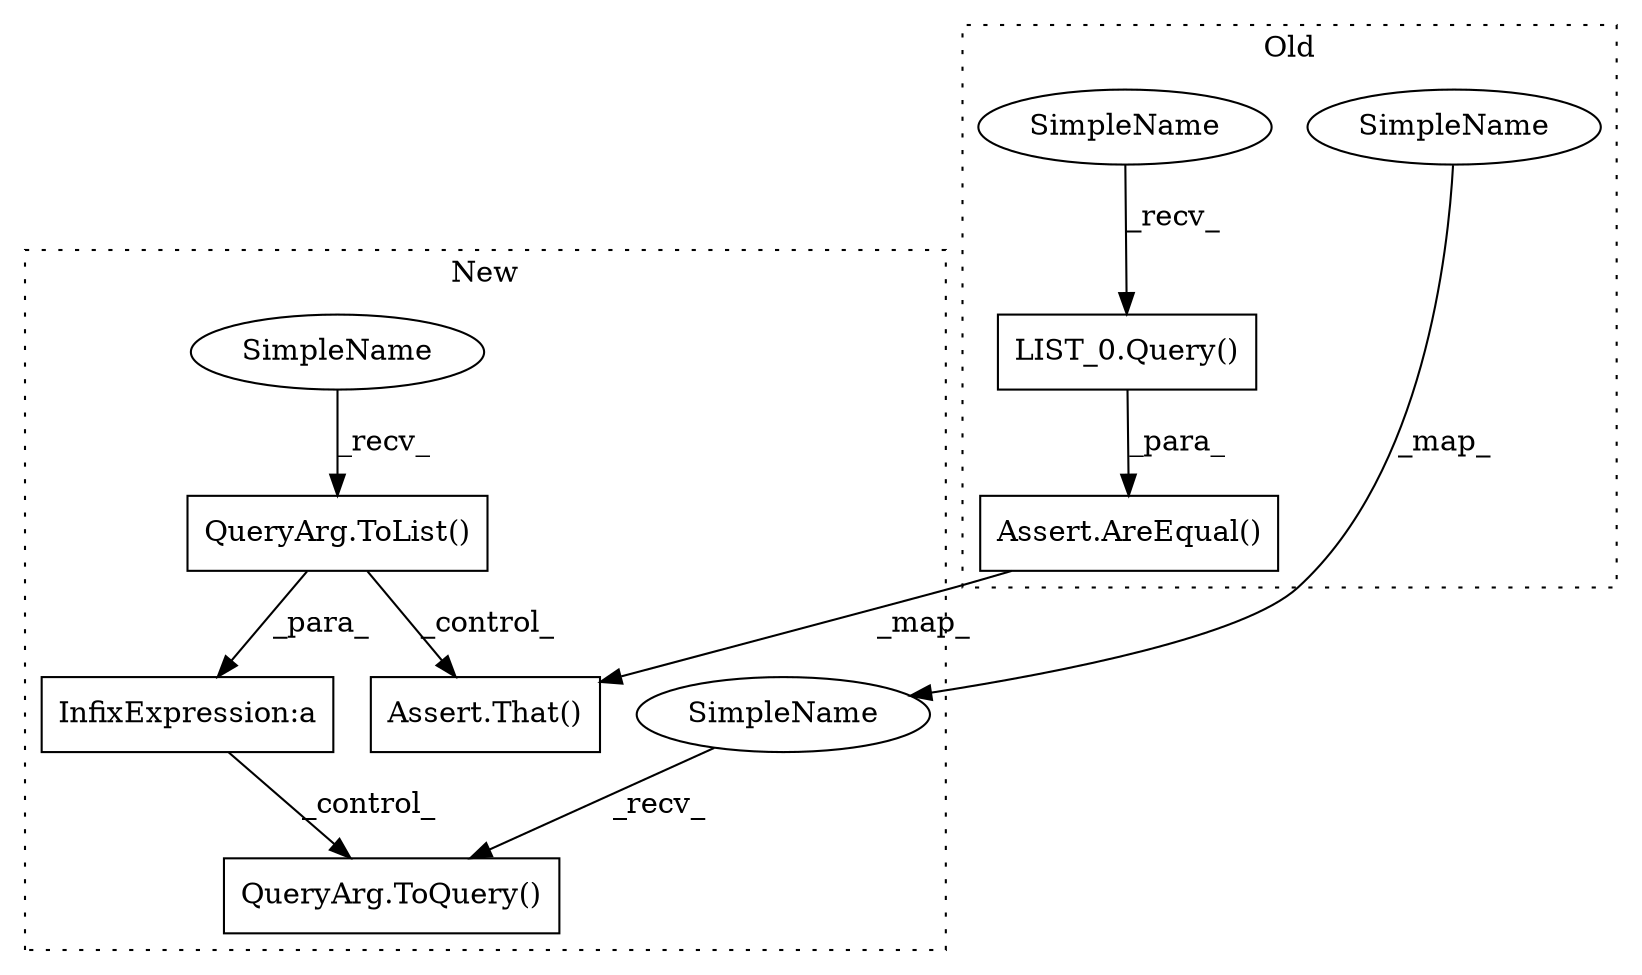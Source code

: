 digraph G {
subgraph cluster0 {
1 [label="Assert.AreEqual()" a="32" s="3492,3561" l="9,1" shape="box"];
5 [label="LIST_0.Query()" a="32" s="3546" l="7" shape="box"];
9 [label="SimpleName" a="42" s="3539" l="6" shape="ellipse"];
10 [label="SimpleName" a="42" s="3640" l="6" shape="ellipse"];
label = "Old";
style="dotted";
}
subgraph cluster1 {
2 [label="Assert.That()" a="32" s="4084,4150" l="5,1" shape="box"];
3 [label="QueryArg.ToList()" a="32" s="4029" l="8" shape="box"];
4 [label="QueryArg.ToQuery()" a="32" s="4476" l="9" shape="box"];
6 [label="InfixExpression:a" a="27" s="4313" l="-27" shape="box"];
7 [label="SimpleName" a="42" s="4472" l="3" shape="ellipse"];
8 [label="SimpleName" a="42" s="4025" l="3" shape="ellipse"];
label = "New";
style="dotted";
}
1 -> 2 [label="_map_"];
3 -> 2 [label="_control_"];
3 -> 6 [label="_para_"];
5 -> 1 [label="_para_"];
6 -> 4 [label="_control_"];
7 -> 4 [label="_recv_"];
8 -> 3 [label="_recv_"];
9 -> 5 [label="_recv_"];
10 -> 7 [label="_map_"];
}